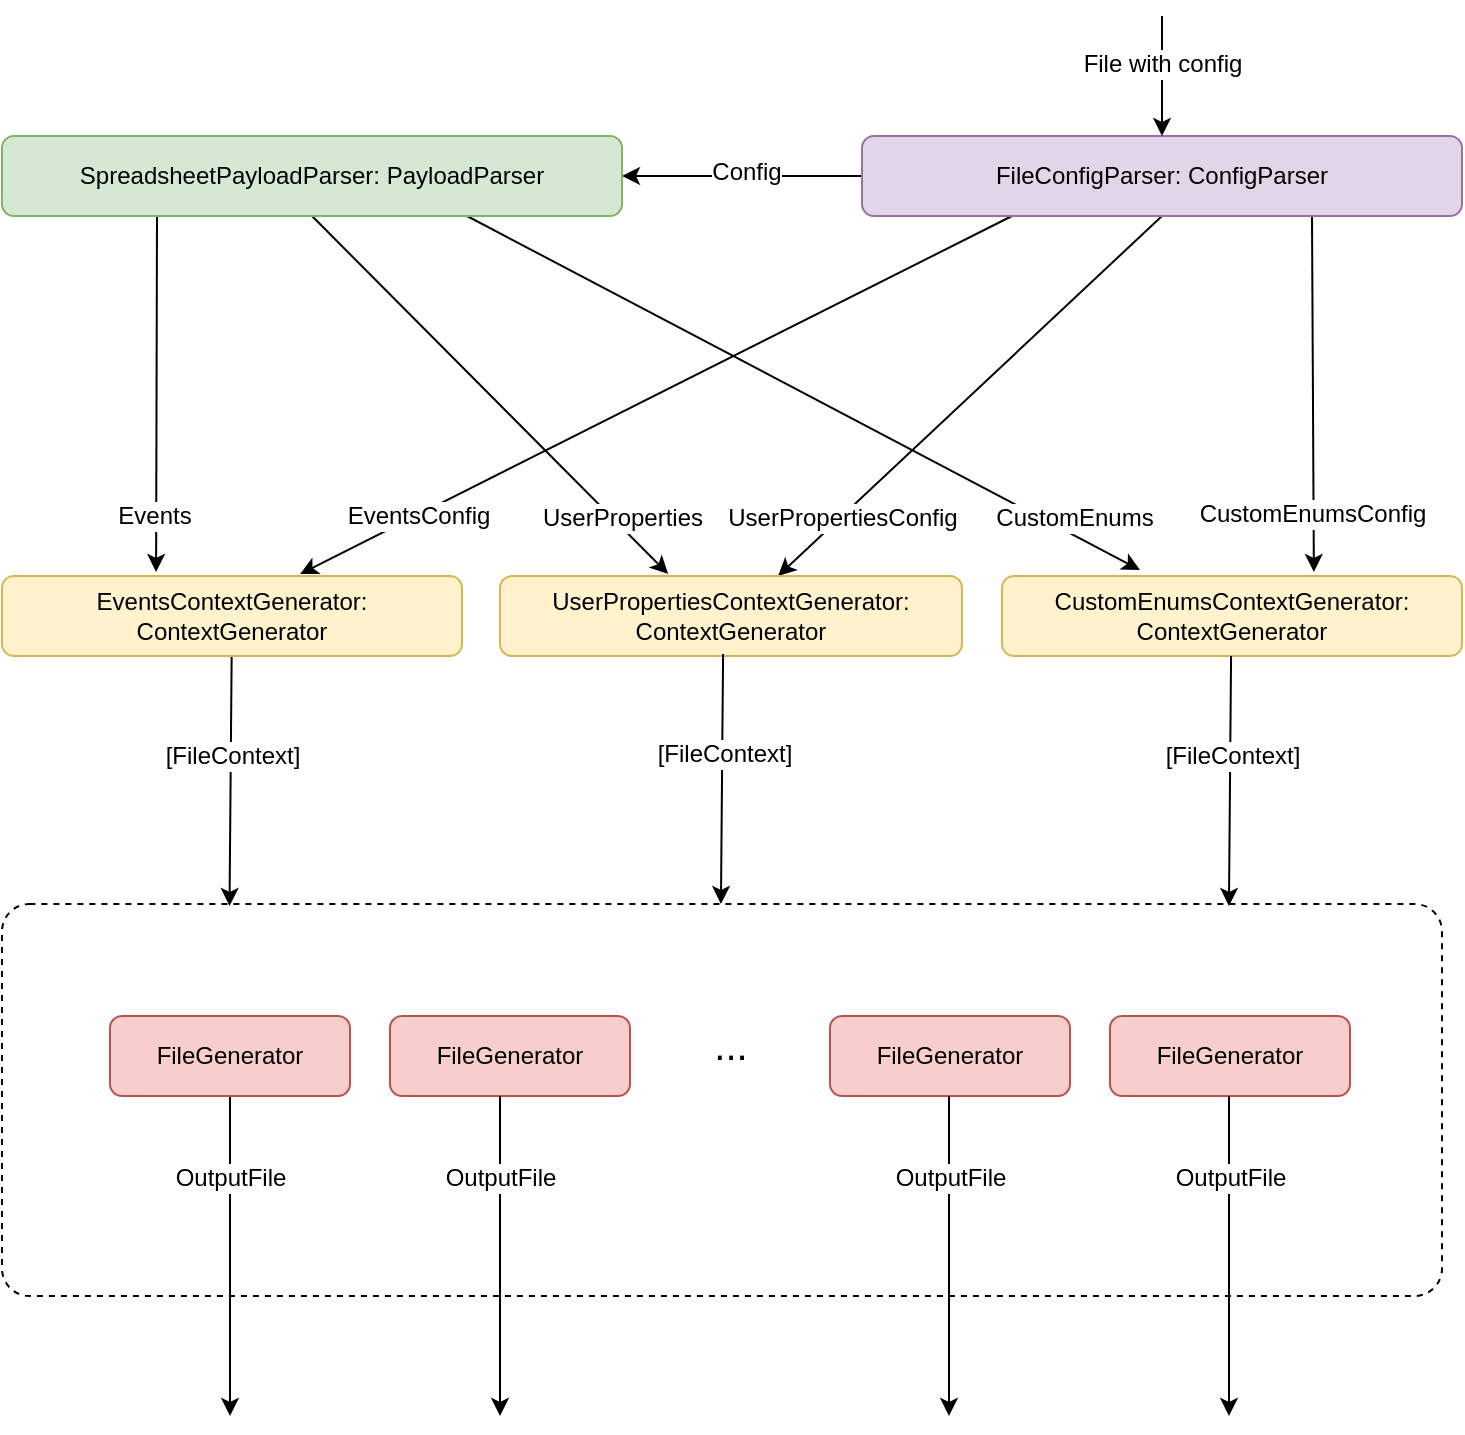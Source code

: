 <mxfile version="12.8.4" type="device"><diagram id="E_VSN3L5KPEUF7DCTXVM" name="Page-1"><mxGraphModel dx="1412" dy="725" grid="1" gridSize="10" guides="1" tooltips="1" connect="1" arrows="1" fold="1" page="1" pageScale="1" pageWidth="827" pageHeight="1169" math="0" shadow="0"><root><mxCell id="0"/><mxCell id="1" parent="0"/><mxCell id="Ti_rmg6-GSndCNXcg5Hd-19" value="" style="rounded=1;whiteSpace=wrap;html=1;arcSize=7;dashed=1;" vertex="1" parent="1"><mxGeometry x="50" y="464" width="720" height="196" as="geometry"/></mxCell><mxCell id="OJfTP66jajHG6dGjbKXn-3" style="edgeStyle=orthogonalEdgeStyle;rounded=0;orthogonalLoop=1;jettySize=auto;html=1;entryX=1;entryY=0.5;entryDx=0;entryDy=0;" parent="1" source="OJfTP66jajHG6dGjbKXn-1" target="OJfTP66jajHG6dGjbKXn-2" edge="1"><mxGeometry relative="1" as="geometry"/></mxCell><mxCell id="OJfTP66jajHG6dGjbKXn-4" value="Config" style="text;html=1;align=center;verticalAlign=middle;resizable=0;points=[];labelBackgroundColor=#ffffff;" parent="OJfTP66jajHG6dGjbKXn-3" vertex="1" connectable="0"><mxGeometry x="0.186" relative="1" as="geometry"><mxPoint x="13" y="-2" as="offset"/></mxGeometry></mxCell><mxCell id="Ti_rmg6-GSndCNXcg5Hd-5" style="edgeStyle=none;rounded=0;orthogonalLoop=1;jettySize=auto;html=1;exitX=0.75;exitY=1;exitDx=0;exitDy=0;entryX=0.678;entryY=-0.05;entryDx=0;entryDy=0;entryPerimeter=0;" edge="1" parent="1" source="OJfTP66jajHG6dGjbKXn-1" target="Ti_rmg6-GSndCNXcg5Hd-2"><mxGeometry relative="1" as="geometry"/></mxCell><mxCell id="Ti_rmg6-GSndCNXcg5Hd-17" value="CustomEnumsConfig" style="text;html=1;align=center;verticalAlign=middle;resizable=0;points=[];labelBackgroundColor=#ffffff;" vertex="1" connectable="0" parent="Ti_rmg6-GSndCNXcg5Hd-5"><mxGeometry x="0.371" y="-1" relative="1" as="geometry"><mxPoint y="27" as="offset"/></mxGeometry></mxCell><mxCell id="Ti_rmg6-GSndCNXcg5Hd-11" style="edgeStyle=none;rounded=0;orthogonalLoop=1;jettySize=auto;html=1;exitX=0.5;exitY=1;exitDx=0;exitDy=0;entryX=0.602;entryY=0;entryDx=0;entryDy=0;entryPerimeter=0;" edge="1" parent="1" source="OJfTP66jajHG6dGjbKXn-1" target="Ti_rmg6-GSndCNXcg5Hd-1"><mxGeometry relative="1" as="geometry"/></mxCell><mxCell id="Ti_rmg6-GSndCNXcg5Hd-13" style="edgeStyle=none;rounded=0;orthogonalLoop=1;jettySize=auto;html=1;exitX=0.25;exitY=1;exitDx=0;exitDy=0;entryX=0.648;entryY=-0.025;entryDx=0;entryDy=0;entryPerimeter=0;" edge="1" parent="1" source="OJfTP66jajHG6dGjbKXn-1" target="OJfTP66jajHG6dGjbKXn-7"><mxGeometry relative="1" as="geometry"/></mxCell><mxCell id="Ti_rmg6-GSndCNXcg5Hd-14" value="UserPropertiesConfig" style="text;html=1;align=center;verticalAlign=middle;resizable=0;points=[];labelBackgroundColor=#ffffff;rotation=0;" vertex="1" connectable="0" parent="Ti_rmg6-GSndCNXcg5Hd-13"><mxGeometry x="-0.468" y="2" relative="1" as="geometry"><mxPoint x="8.8" y="101.59" as="offset"/></mxGeometry></mxCell><mxCell id="Ti_rmg6-GSndCNXcg5Hd-16" value="EventsConfig" style="text;html=1;align=center;verticalAlign=middle;resizable=0;points=[];labelBackgroundColor=#ffffff;" vertex="1" connectable="0" parent="Ti_rmg6-GSndCNXcg5Hd-13"><mxGeometry x="0.666" y="-1" relative="1" as="geometry"><mxPoint y="1" as="offset"/></mxGeometry></mxCell><mxCell id="OJfTP66jajHG6dGjbKXn-1" value="FileConfigParser: ConfigParser" style="rounded=1;whiteSpace=wrap;html=1;fillColor=#e1d5e7;strokeColor=#9673a6;" parent="1" vertex="1"><mxGeometry x="480" y="80" width="300" height="40" as="geometry"/></mxCell><mxCell id="Ti_rmg6-GSndCNXcg5Hd-3" style="rounded=0;orthogonalLoop=1;jettySize=auto;html=1;exitX=0.25;exitY=1;exitDx=0;exitDy=0;entryX=0.335;entryY=-0.05;entryDx=0;entryDy=0;entryPerimeter=0;" edge="1" parent="1" source="OJfTP66jajHG6dGjbKXn-2" target="OJfTP66jajHG6dGjbKXn-7"><mxGeometry relative="1" as="geometry"/></mxCell><mxCell id="Ti_rmg6-GSndCNXcg5Hd-4" value="Events" style="text;html=1;align=center;verticalAlign=middle;resizable=0;points=[];labelBackgroundColor=#ffffff;rotation=0;" vertex="1" connectable="0" parent="Ti_rmg6-GSndCNXcg5Hd-3"><mxGeometry x="0.236" y="-1" relative="1" as="geometry"><mxPoint x="-0.22" y="40" as="offset"/></mxGeometry></mxCell><mxCell id="Ti_rmg6-GSndCNXcg5Hd-7" style="edgeStyle=none;rounded=0;orthogonalLoop=1;jettySize=auto;html=1;exitX=0.5;exitY=1;exitDx=0;exitDy=0;entryX=0.364;entryY=-0.025;entryDx=0;entryDy=0;entryPerimeter=0;" edge="1" parent="1" source="OJfTP66jajHG6dGjbKXn-2" target="Ti_rmg6-GSndCNXcg5Hd-1"><mxGeometry relative="1" as="geometry"/></mxCell><mxCell id="Ti_rmg6-GSndCNXcg5Hd-18" value="UserProperties" style="text;html=1;align=center;verticalAlign=middle;resizable=0;points=[];labelBackgroundColor=#ffffff;" vertex="1" connectable="0" parent="Ti_rmg6-GSndCNXcg5Hd-7"><mxGeometry x="0.613" y="2" relative="1" as="geometry"><mxPoint x="9.7" y="7.79" as="offset"/></mxGeometry></mxCell><mxCell id="Ti_rmg6-GSndCNXcg5Hd-9" style="edgeStyle=none;rounded=0;orthogonalLoop=1;jettySize=auto;html=1;exitX=0.75;exitY=1;exitDx=0;exitDy=0;entryX=0.3;entryY=-0.075;entryDx=0;entryDy=0;entryPerimeter=0;" edge="1" parent="1" source="OJfTP66jajHG6dGjbKXn-2" target="Ti_rmg6-GSndCNXcg5Hd-2"><mxGeometry relative="1" as="geometry"/></mxCell><mxCell id="Ti_rmg6-GSndCNXcg5Hd-15" value="CustomEnums" style="text;html=1;align=center;verticalAlign=middle;resizable=0;points=[];labelBackgroundColor=#ffffff;" vertex="1" connectable="0" parent="Ti_rmg6-GSndCNXcg5Hd-9"><mxGeometry x="0.548" relative="1" as="geometry"><mxPoint x="42.3" y="14.13" as="offset"/></mxGeometry></mxCell><mxCell id="OJfTP66jajHG6dGjbKXn-2" value="SpreadsheetPayloadParser: PayloadParser" style="rounded=1;whiteSpace=wrap;html=1;fillColor=#d5e8d4;strokeColor=#82b366;" parent="1" vertex="1"><mxGeometry x="50" y="80" width="310" height="40" as="geometry"/></mxCell><mxCell id="OJfTP66jajHG6dGjbKXn-5" value="" style="endArrow=classic;html=1;entryX=0.5;entryY=0;entryDx=0;entryDy=0;" parent="1" target="OJfTP66jajHG6dGjbKXn-1" edge="1"><mxGeometry width="50" height="50" relative="1" as="geometry"><mxPoint x="630" y="20" as="sourcePoint"/><mxPoint x="440" y="180" as="targetPoint"/></mxGeometry></mxCell><mxCell id="OJfTP66jajHG6dGjbKXn-6" value="File with config" style="text;html=1;align=center;verticalAlign=middle;resizable=0;points=[];labelBackgroundColor=#ffffff;" parent="OJfTP66jajHG6dGjbKXn-5" vertex="1" connectable="0"><mxGeometry x="0.171" relative="1" as="geometry"><mxPoint y="-11" as="offset"/></mxGeometry></mxCell><mxCell id="Ti_rmg6-GSndCNXcg5Hd-20" style="edgeStyle=none;rounded=0;orthogonalLoop=1;jettySize=auto;html=1;entryX=0.158;entryY=0.005;entryDx=0;entryDy=0;entryPerimeter=0;" edge="1" parent="1" source="OJfTP66jajHG6dGjbKXn-7" target="Ti_rmg6-GSndCNXcg5Hd-19"><mxGeometry relative="1" as="geometry"><mxPoint x="163" y="460" as="targetPoint"/></mxGeometry></mxCell><mxCell id="Ti_rmg6-GSndCNXcg5Hd-21" value="[FileContext]" style="text;html=1;align=center;verticalAlign=middle;resizable=0;points=[];labelBackgroundColor=#ffffff;" vertex="1" connectable="0" parent="Ti_rmg6-GSndCNXcg5Hd-20"><mxGeometry x="-0.392" y="2" relative="1" as="geometry"><mxPoint x="-1.5" y="11.98" as="offset"/></mxGeometry></mxCell><mxCell id="OJfTP66jajHG6dGjbKXn-7" value="EventsContextGenerator: ContextGenerator" style="rounded=1;whiteSpace=wrap;html=1;fillColor=#fff2cc;strokeColor=#d6b656;" parent="1" vertex="1"><mxGeometry x="50" y="300" width="230" height="40" as="geometry"/></mxCell><mxCell id="Ti_rmg6-GSndCNXcg5Hd-26" style="edgeStyle=none;rounded=0;orthogonalLoop=1;jettySize=auto;html=1;exitX=0.5;exitY=1;exitDx=0;exitDy=0;" edge="1" parent="1" source="OJfTP66jajHG6dGjbKXn-14"><mxGeometry relative="1" as="geometry"><mxPoint x="164" y="720" as="targetPoint"/></mxGeometry></mxCell><mxCell id="Ti_rmg6-GSndCNXcg5Hd-27" value="OutputFile" style="text;html=1;align=center;verticalAlign=middle;resizable=0;points=[];labelBackgroundColor=#ffffff;" vertex="1" connectable="0" parent="Ti_rmg6-GSndCNXcg5Hd-26"><mxGeometry x="-0.433" y="-1" relative="1" as="geometry"><mxPoint x="1" y="-5" as="offset"/></mxGeometry></mxCell><mxCell id="OJfTP66jajHG6dGjbKXn-14" value="FileGenerator" style="rounded=1;whiteSpace=wrap;html=1;fillColor=#f8cecc;strokeColor=#b85450;" parent="1" vertex="1"><mxGeometry x="104" y="520" width="120" height="40" as="geometry"/></mxCell><mxCell id="OJfTP66jajHG6dGjbKXn-15" value="FileGenerator" style="rounded=1;whiteSpace=wrap;html=1;fillColor=#f8cecc;strokeColor=#b85450;" parent="1" vertex="1"><mxGeometry x="604" y="520" width="120" height="40" as="geometry"/></mxCell><mxCell id="OJfTP66jajHG6dGjbKXn-16" value="FileGenerator" style="rounded=1;whiteSpace=wrap;html=1;fillColor=#f8cecc;strokeColor=#b85450;" parent="1" vertex="1"><mxGeometry x="244" y="520" width="120" height="40" as="geometry"/></mxCell><mxCell id="OJfTP66jajHG6dGjbKXn-17" value="FileGenerator" style="rounded=1;whiteSpace=wrap;html=1;fillColor=#f8cecc;strokeColor=#b85450;" parent="1" vertex="1"><mxGeometry x="464" y="520" width="120" height="40" as="geometry"/></mxCell><mxCell id="OJfTP66jajHG6dGjbKXn-18" value="&lt;font style=&quot;font-size: 20px&quot;&gt;...&lt;/font&gt;" style="text;html=1;align=center;verticalAlign=middle;resizable=0;points=[];autosize=1;" parent="1" vertex="1"><mxGeometry x="399" y="524" width="30" height="20" as="geometry"/></mxCell><mxCell id="Ti_rmg6-GSndCNXcg5Hd-1" value="UserPropertiesContextGenerator: ContextGenerator" style="rounded=1;whiteSpace=wrap;html=1;fillColor=#fff2cc;strokeColor=#d6b656;" vertex="1" parent="1"><mxGeometry x="299" y="300" width="231" height="40" as="geometry"/></mxCell><mxCell id="Ti_rmg6-GSndCNXcg5Hd-2" value="CustomEnumsContextGenerator: ContextGenerator" style="rounded=1;whiteSpace=wrap;html=1;fillColor=#fff2cc;strokeColor=#d6b656;" vertex="1" parent="1"><mxGeometry x="550" y="300" width="230" height="40" as="geometry"/></mxCell><mxCell id="Ti_rmg6-GSndCNXcg5Hd-22" style="edgeStyle=none;rounded=0;orthogonalLoop=1;jettySize=auto;html=1;entryX=0.158;entryY=0.005;entryDx=0;entryDy=0;entryPerimeter=0;" edge="1" parent="1"><mxGeometry relative="1" as="geometry"><mxPoint x="410.539" y="339.02" as="sourcePoint"/><mxPoint x="409.47" y="464" as="targetPoint"/></mxGeometry></mxCell><mxCell id="Ti_rmg6-GSndCNXcg5Hd-23" value="[FileContext]" style="text;html=1;align=center;verticalAlign=middle;resizable=0;points=[];labelBackgroundColor=#ffffff;" vertex="1" connectable="0" parent="Ti_rmg6-GSndCNXcg5Hd-22"><mxGeometry x="-0.392" y="2" relative="1" as="geometry"><mxPoint x="-1.5" y="11.98" as="offset"/></mxGeometry></mxCell><mxCell id="Ti_rmg6-GSndCNXcg5Hd-24" style="edgeStyle=none;rounded=0;orthogonalLoop=1;jettySize=auto;html=1;entryX=0.158;entryY=0.005;entryDx=0;entryDy=0;entryPerimeter=0;" edge="1" parent="1"><mxGeometry relative="1" as="geometry"><mxPoint x="664.539" y="340" as="sourcePoint"/><mxPoint x="663.47" y="464.98" as="targetPoint"/></mxGeometry></mxCell><mxCell id="Ti_rmg6-GSndCNXcg5Hd-25" value="[FileContext]" style="text;html=1;align=center;verticalAlign=middle;resizable=0;points=[];labelBackgroundColor=#ffffff;" vertex="1" connectable="0" parent="Ti_rmg6-GSndCNXcg5Hd-24"><mxGeometry x="-0.392" y="2" relative="1" as="geometry"><mxPoint x="-1.5" y="11.98" as="offset"/></mxGeometry></mxCell><mxCell id="Ti_rmg6-GSndCNXcg5Hd-28" style="edgeStyle=none;rounded=0;orthogonalLoop=1;jettySize=auto;html=1;exitX=0.5;exitY=1;exitDx=0;exitDy=0;" edge="1" parent="1"><mxGeometry relative="1" as="geometry"><mxPoint x="299" y="720" as="targetPoint"/><mxPoint x="299" y="560" as="sourcePoint"/></mxGeometry></mxCell><mxCell id="Ti_rmg6-GSndCNXcg5Hd-29" value="OutputFile" style="text;html=1;align=center;verticalAlign=middle;resizable=0;points=[];labelBackgroundColor=#ffffff;" vertex="1" connectable="0" parent="Ti_rmg6-GSndCNXcg5Hd-28"><mxGeometry x="-0.433" y="-1" relative="1" as="geometry"><mxPoint x="1" y="-5" as="offset"/></mxGeometry></mxCell><mxCell id="Ti_rmg6-GSndCNXcg5Hd-30" style="edgeStyle=none;rounded=0;orthogonalLoop=1;jettySize=auto;html=1;exitX=0.5;exitY=1;exitDx=0;exitDy=0;" edge="1" parent="1"><mxGeometry relative="1" as="geometry"><mxPoint x="523.5" y="720" as="targetPoint"/><mxPoint x="523.5" y="560" as="sourcePoint"/></mxGeometry></mxCell><mxCell id="Ti_rmg6-GSndCNXcg5Hd-31" value="OutputFile" style="text;html=1;align=center;verticalAlign=middle;resizable=0;points=[];labelBackgroundColor=#ffffff;" vertex="1" connectable="0" parent="Ti_rmg6-GSndCNXcg5Hd-30"><mxGeometry x="-0.433" y="-1" relative="1" as="geometry"><mxPoint x="1" y="-5" as="offset"/></mxGeometry></mxCell><mxCell id="Ti_rmg6-GSndCNXcg5Hd-32" style="edgeStyle=none;rounded=0;orthogonalLoop=1;jettySize=auto;html=1;exitX=0.5;exitY=1;exitDx=0;exitDy=0;" edge="1" parent="1"><mxGeometry relative="1" as="geometry"><mxPoint x="663.5" y="720" as="targetPoint"/><mxPoint x="663.5" y="560" as="sourcePoint"/></mxGeometry></mxCell><mxCell id="Ti_rmg6-GSndCNXcg5Hd-33" value="OutputFile" style="text;html=1;align=center;verticalAlign=middle;resizable=0;points=[];labelBackgroundColor=#ffffff;" vertex="1" connectable="0" parent="Ti_rmg6-GSndCNXcg5Hd-32"><mxGeometry x="-0.433" y="-1" relative="1" as="geometry"><mxPoint x="1" y="-5" as="offset"/></mxGeometry></mxCell></root></mxGraphModel></diagram></mxfile>